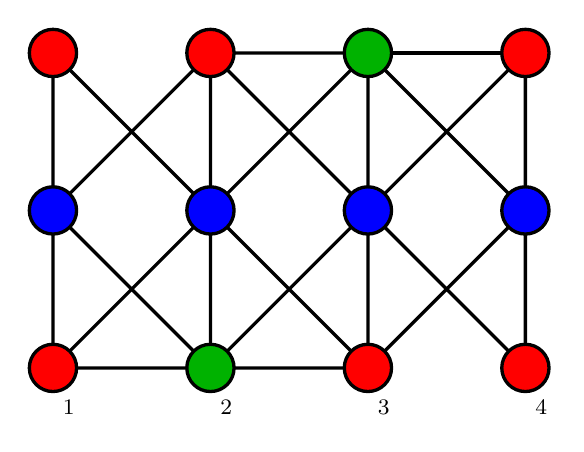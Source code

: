 \begin{tikzpicture}[scale=2]




\tikzstyle{edge} = [draw, very thick]
\tikzstyle{vertex} = [very thick, draw,fill=white] 

\coordinate (A1) at (0,0);
\coordinate (A2) at (1,0);
\coordinate (A3) at (2,0);
\coordinate (A4) at (3,0);
\coordinate (B1) at (0,1);
\coordinate (B2) at (1,1);
\coordinate (B3) at (2,1);
\coordinate (B4) at (3,1);
\coordinate (C1) at (0,2);
\coordinate (C2) at (1,2);
\coordinate (C3) at (2,2);
\coordinate (C4) at (3,2);

\draw[edge] (A1) -- (A2) -- (A3) -- (B4) -- (A4) -- (B3) -- (C4) -- (B4) --(C3) -- (C2) -- (B3)
-- (A3) -- (B2) -- (A2) -- (B3) -- (C3) -- (B2) -- (C2) -- (B1) -- (C1) -- (B2) -- (A1) -- (B1) --(A2) ;

\draw[edge] (C4)--(C3);



\draw[vertex,fill=red] (A1) circle (0.15);
\draw[vertex,fill=green!70!black] (A2) circle (0.15);
\draw[vertex,fill=red] (A3) circle (0.15);
\draw[vertex,fill=red] (A4) circle (0.15);
\draw[vertex,fill=blue] (B1) circle (0.15);
\draw[vertex,fill=blue] (B2) circle (0.15);
\draw[vertex,fill=blue] (B3) circle (0.15);
\draw[vertex,fill=blue] (B4) circle (0.15);
\draw[vertex,fill=red] (C1) circle (0.15);
\draw[vertex,fill=red] (C2) circle (0.15);
\draw[vertex,fill=green!70!black] (C3) circle (0.15);
\draw[vertex,fill=red] (C4) circle (0.15);


\foreach \x in {1,...,4}{
  \node at (\x-0.9,-0.25) {\footnotesize$\x$};
}

\end{tikzpicture}